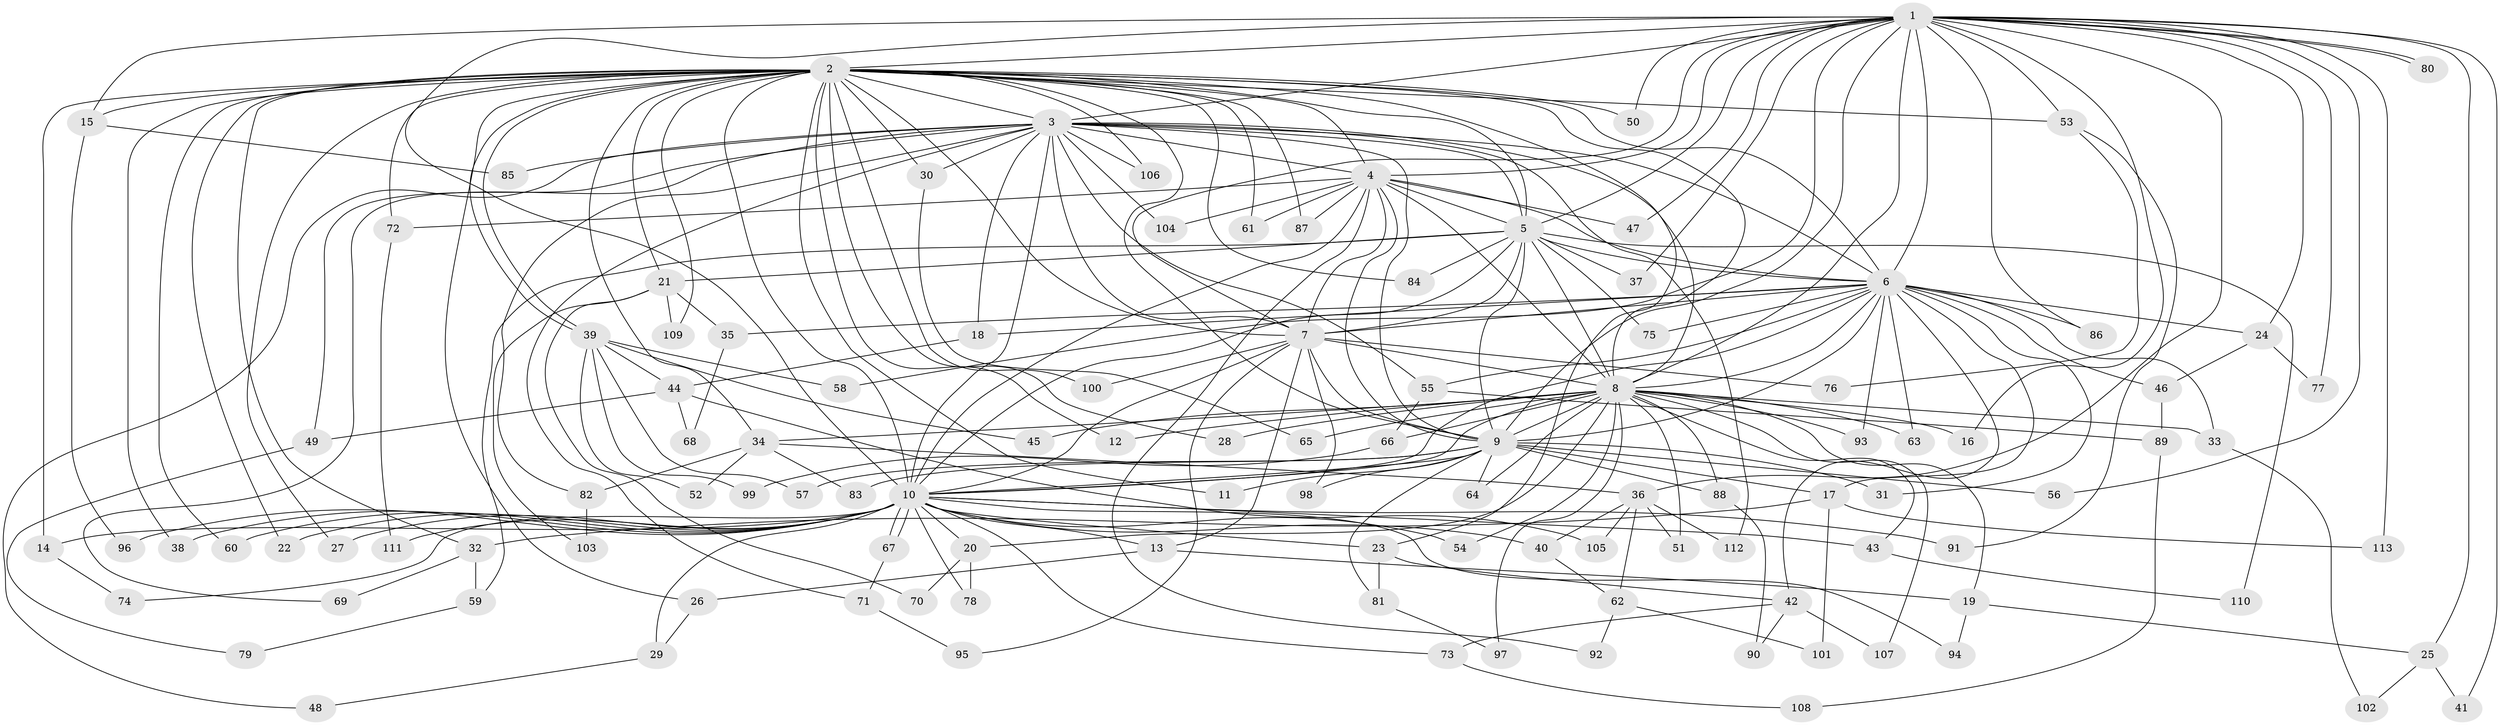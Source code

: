 // Generated by graph-tools (version 1.1) at 2025/46/03/09/25 04:46:34]
// undirected, 113 vertices, 251 edges
graph export_dot {
graph [start="1"]
  node [color=gray90,style=filled];
  1;
  2;
  3;
  4;
  5;
  6;
  7;
  8;
  9;
  10;
  11;
  12;
  13;
  14;
  15;
  16;
  17;
  18;
  19;
  20;
  21;
  22;
  23;
  24;
  25;
  26;
  27;
  28;
  29;
  30;
  31;
  32;
  33;
  34;
  35;
  36;
  37;
  38;
  39;
  40;
  41;
  42;
  43;
  44;
  45;
  46;
  47;
  48;
  49;
  50;
  51;
  52;
  53;
  54;
  55;
  56;
  57;
  58;
  59;
  60;
  61;
  62;
  63;
  64;
  65;
  66;
  67;
  68;
  69;
  70;
  71;
  72;
  73;
  74;
  75;
  76;
  77;
  78;
  79;
  80;
  81;
  82;
  83;
  84;
  85;
  86;
  87;
  88;
  89;
  90;
  91;
  92;
  93;
  94;
  95;
  96;
  97;
  98;
  99;
  100;
  101;
  102;
  103;
  104;
  105;
  106;
  107;
  108;
  109;
  110;
  111;
  112;
  113;
  1 -- 2;
  1 -- 3;
  1 -- 4;
  1 -- 5;
  1 -- 6;
  1 -- 7;
  1 -- 8;
  1 -- 9;
  1 -- 10;
  1 -- 15;
  1 -- 16;
  1 -- 24;
  1 -- 25;
  1 -- 36;
  1 -- 37;
  1 -- 41;
  1 -- 47;
  1 -- 50;
  1 -- 53;
  1 -- 56;
  1 -- 58;
  1 -- 77;
  1 -- 80;
  1 -- 80;
  1 -- 86;
  1 -- 113;
  2 -- 3;
  2 -- 4;
  2 -- 5;
  2 -- 6;
  2 -- 7;
  2 -- 8;
  2 -- 9;
  2 -- 10;
  2 -- 11;
  2 -- 12;
  2 -- 14;
  2 -- 15;
  2 -- 21;
  2 -- 22;
  2 -- 23;
  2 -- 26;
  2 -- 27;
  2 -- 28;
  2 -- 30;
  2 -- 32;
  2 -- 34;
  2 -- 38;
  2 -- 39;
  2 -- 39;
  2 -- 50;
  2 -- 53;
  2 -- 60;
  2 -- 61;
  2 -- 72;
  2 -- 84;
  2 -- 87;
  2 -- 100;
  2 -- 106;
  2 -- 109;
  3 -- 4;
  3 -- 5;
  3 -- 6;
  3 -- 7;
  3 -- 8;
  3 -- 9;
  3 -- 10;
  3 -- 18;
  3 -- 30;
  3 -- 48;
  3 -- 49;
  3 -- 55;
  3 -- 69;
  3 -- 71;
  3 -- 82;
  3 -- 85;
  3 -- 104;
  3 -- 106;
  3 -- 112;
  4 -- 5;
  4 -- 6;
  4 -- 7;
  4 -- 8;
  4 -- 9;
  4 -- 10;
  4 -- 47;
  4 -- 61;
  4 -- 72;
  4 -- 87;
  4 -- 92;
  4 -- 104;
  5 -- 6;
  5 -- 7;
  5 -- 8;
  5 -- 9;
  5 -- 10;
  5 -- 21;
  5 -- 37;
  5 -- 59;
  5 -- 75;
  5 -- 84;
  5 -- 110;
  6 -- 7;
  6 -- 8;
  6 -- 9;
  6 -- 10;
  6 -- 17;
  6 -- 18;
  6 -- 24;
  6 -- 31;
  6 -- 33;
  6 -- 35;
  6 -- 42;
  6 -- 46;
  6 -- 55;
  6 -- 63;
  6 -- 75;
  6 -- 86;
  6 -- 93;
  7 -- 8;
  7 -- 9;
  7 -- 10;
  7 -- 13;
  7 -- 76;
  7 -- 95;
  7 -- 98;
  7 -- 100;
  8 -- 9;
  8 -- 10;
  8 -- 12;
  8 -- 16;
  8 -- 19;
  8 -- 20;
  8 -- 28;
  8 -- 33;
  8 -- 34;
  8 -- 43;
  8 -- 45;
  8 -- 51;
  8 -- 54;
  8 -- 63;
  8 -- 64;
  8 -- 65;
  8 -- 66;
  8 -- 88;
  8 -- 93;
  8 -- 97;
  8 -- 107;
  9 -- 10;
  9 -- 11;
  9 -- 17;
  9 -- 31;
  9 -- 56;
  9 -- 57;
  9 -- 64;
  9 -- 81;
  9 -- 83;
  9 -- 88;
  9 -- 98;
  10 -- 13;
  10 -- 14;
  10 -- 20;
  10 -- 22;
  10 -- 23;
  10 -- 27;
  10 -- 29;
  10 -- 38;
  10 -- 40;
  10 -- 43;
  10 -- 54;
  10 -- 60;
  10 -- 67;
  10 -- 67;
  10 -- 73;
  10 -- 74;
  10 -- 78;
  10 -- 91;
  10 -- 94;
  10 -- 96;
  10 -- 111;
  13 -- 19;
  13 -- 26;
  14 -- 74;
  15 -- 85;
  15 -- 96;
  17 -- 32;
  17 -- 101;
  17 -- 113;
  18 -- 44;
  19 -- 25;
  19 -- 94;
  20 -- 70;
  20 -- 78;
  21 -- 35;
  21 -- 70;
  21 -- 103;
  21 -- 109;
  23 -- 42;
  23 -- 81;
  24 -- 46;
  24 -- 77;
  25 -- 41;
  25 -- 102;
  26 -- 29;
  29 -- 48;
  30 -- 65;
  32 -- 59;
  32 -- 69;
  33 -- 102;
  34 -- 36;
  34 -- 52;
  34 -- 82;
  34 -- 83;
  35 -- 68;
  36 -- 40;
  36 -- 51;
  36 -- 62;
  36 -- 105;
  36 -- 112;
  39 -- 44;
  39 -- 45;
  39 -- 52;
  39 -- 57;
  39 -- 58;
  39 -- 99;
  40 -- 62;
  42 -- 73;
  42 -- 90;
  42 -- 107;
  43 -- 110;
  44 -- 49;
  44 -- 68;
  44 -- 105;
  46 -- 89;
  49 -- 79;
  53 -- 76;
  53 -- 91;
  55 -- 66;
  55 -- 89;
  59 -- 79;
  62 -- 92;
  62 -- 101;
  66 -- 99;
  67 -- 71;
  71 -- 95;
  72 -- 111;
  73 -- 108;
  81 -- 97;
  82 -- 103;
  88 -- 90;
  89 -- 108;
}
